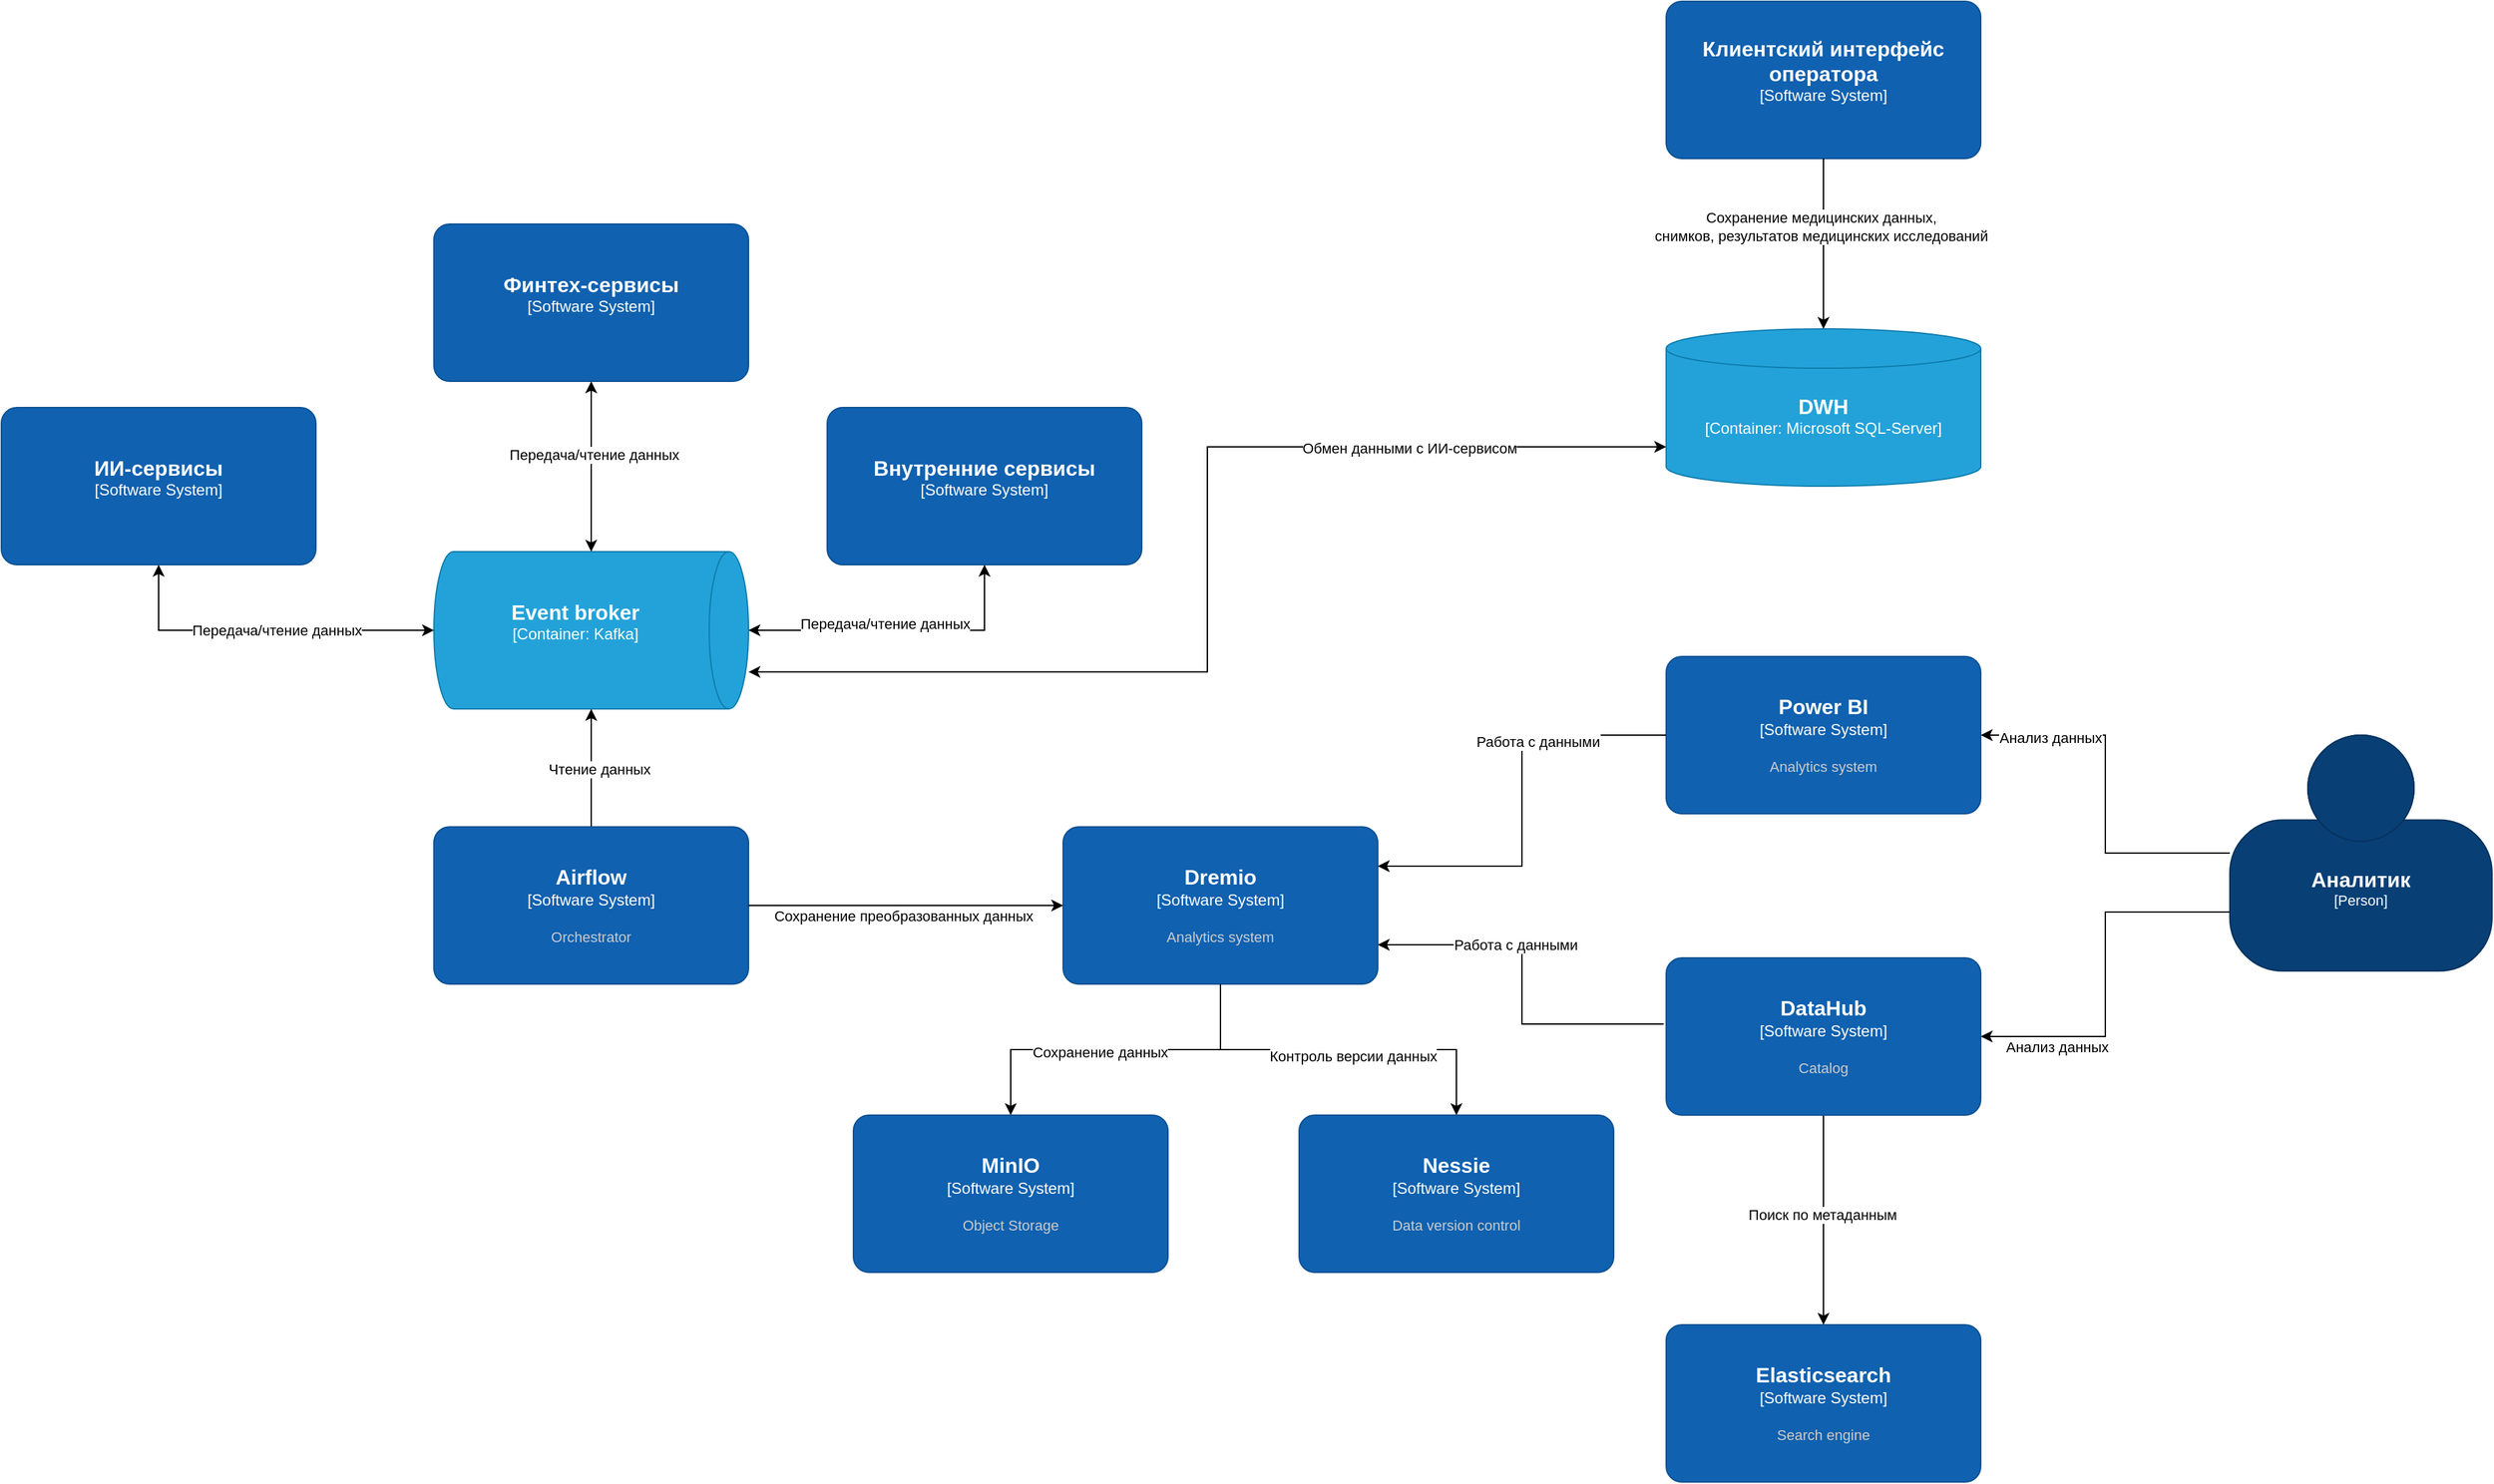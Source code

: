 <mxfile version="28.0.6">
  <diagram name="Страница — 1" id="T3AP19PCxv1rZyl1O3lQ">
    <mxGraphModel dx="2084" dy="1460" grid="1" gridSize="10" guides="1" tooltips="1" connect="1" arrows="1" fold="1" page="1" pageScale="1" pageWidth="827" pageHeight="1169" math="0" shadow="0">
      <root>
        <mxCell id="0" />
        <mxCell id="1" parent="0" />
        <mxCell id="5ApKOvCeLsN2I7r1AfKx-31" style="edgeStyle=orthogonalEdgeStyle;rounded=0;orthogonalLoop=1;jettySize=auto;html=1;exitX=0;exitY=0.5;exitDx=0;exitDy=0;exitPerimeter=0;" parent="1" source="5ApKOvCeLsN2I7r1AfKx-1" target="5ApKOvCeLsN2I7r1AfKx-11" edge="1">
          <mxGeometry relative="1" as="geometry" />
        </mxCell>
        <mxCell id="5ApKOvCeLsN2I7r1AfKx-46" value="Анализ данных" style="edgeLabel;html=1;align=center;verticalAlign=middle;resizable=0;points=[];" parent="5ApKOvCeLsN2I7r1AfKx-31" vertex="1" connectable="0">
          <mxGeometry x="0.627" y="2" relative="1" as="geometry">
            <mxPoint x="1" as="offset" />
          </mxGeometry>
        </mxCell>
        <object placeholders="1" c4Name="Аналитик" c4Type="Person" c4Description="" label="&lt;font style=&quot;font-size: 16px&quot;&gt;&lt;b&gt;%c4Name%&lt;/b&gt;&lt;/font&gt;&lt;div&gt;[%c4Type%]&lt;/div&gt;&lt;br&gt;&lt;div&gt;&lt;font style=&quot;font-size: 11px&quot;&gt;&lt;font color=&quot;#cccccc&quot;&gt;%c4Description%&lt;/font&gt;&lt;/div&gt;" id="5ApKOvCeLsN2I7r1AfKx-1">
          <mxCell style="html=1;fontSize=11;dashed=0;whiteSpace=wrap;fillColor=#083F75;strokeColor=#06315C;fontColor=#ffffff;shape=mxgraph.c4.person2;align=center;metaEdit=1;points=[[0.5,0,0],[1,0.5,0],[1,0.75,0],[0.75,1,0],[0.5,1,0],[0.25,1,0],[0,0.75,0],[0,0.5,0]];resizable=0;" parent="1" vertex="1">
            <mxGeometry x="1710" y="580" width="200" height="180" as="geometry" />
          </mxCell>
        </object>
        <object placeholders="1" c4Name="Dremio" c4Type="Software System" c4Description="Analytics system" label="&lt;font style=&quot;font-size: 16px&quot;&gt;&lt;b&gt;%c4Name%&lt;/b&gt;&lt;/font&gt;&lt;div&gt;[%c4Type%]&lt;/div&gt;&lt;br&gt;&lt;div&gt;&lt;font style=&quot;font-size: 11px&quot;&gt;&lt;font color=&quot;#cccccc&quot;&gt;%c4Description%&lt;/font&gt;&lt;/div&gt;" id="5ApKOvCeLsN2I7r1AfKx-2">
          <mxCell style="rounded=1;whiteSpace=wrap;html=1;labelBackgroundColor=none;fillColor=#1061B0;fontColor=#ffffff;align=center;arcSize=10;strokeColor=#0D5091;metaEdit=1;resizable=0;points=[[0.25,0,0],[0.5,0,0],[0.75,0,0],[1,0.25,0],[1,0.5,0],[1,0.75,0],[0.75,1,0],[0.5,1,0],[0.25,1,0],[0,0.75,0],[0,0.5,0],[0,0.25,0]];" parent="1" vertex="1">
            <mxGeometry x="820" y="650" width="240" height="120" as="geometry" />
          </mxCell>
        </object>
        <object placeholders="1" c4Name="Event broker" c4Type="Container" c4Technology="Kafka" c4Description="" label="&lt;font style=&quot;font-size: 16px&quot;&gt;&lt;b&gt;%c4Name%&lt;/b&gt;&lt;/font&gt;&lt;div&gt;[%c4Type%:&amp;nbsp;%c4Technology%]&lt;/div&gt;&lt;br&gt;&lt;div&gt;&lt;font style=&quot;font-size: 11px&quot;&gt;&lt;font color=&quot;#E6E6E6&quot;&gt;%c4Description%&lt;/font&gt;&lt;/div&gt;" id="5ApKOvCeLsN2I7r1AfKx-3">
          <mxCell style="shape=cylinder3;size=15;direction=south;whiteSpace=wrap;html=1;boundedLbl=1;rounded=0;labelBackgroundColor=none;fillColor=#23A2D9;fontSize=12;fontColor=#ffffff;align=center;strokeColor=#0E7DAD;metaEdit=1;points=[[0.5,0,0],[1,0.25,0],[1,0.5,0],[1,0.75,0],[0.5,1,0],[0,0.75,0],[0,0.5,0],[0,0.25,0]];resizable=0;" parent="1" vertex="1">
            <mxGeometry x="340" y="440" width="240" height="120" as="geometry" />
          </mxCell>
        </object>
        <mxCell id="5ApKOvCeLsN2I7r1AfKx-16" style="edgeStyle=orthogonalEdgeStyle;rounded=0;orthogonalLoop=1;jettySize=auto;html=1;exitX=0.5;exitY=1;exitDx=0;exitDy=0;exitPerimeter=0;" parent="1" source="5ApKOvCeLsN2I7r1AfKx-5" target="5ApKOvCeLsN2I7r1AfKx-7" edge="1">
          <mxGeometry relative="1" as="geometry" />
        </mxCell>
        <mxCell id="5ApKOvCeLsN2I7r1AfKx-45" value="Поиск по метаданным" style="edgeLabel;html=1;align=center;verticalAlign=middle;resizable=0;points=[];" parent="5ApKOvCeLsN2I7r1AfKx-16" vertex="1" connectable="0">
          <mxGeometry x="-0.039" y="-1" relative="1" as="geometry">
            <mxPoint y="-1" as="offset" />
          </mxGeometry>
        </mxCell>
        <object placeholders="1" c4Name="DataHub" c4Type="Software System" c4Description="Catalog" label="&lt;font style=&quot;font-size: 16px&quot;&gt;&lt;b&gt;%c4Name%&lt;/b&gt;&lt;/font&gt;&lt;div&gt;[%c4Type%]&lt;/div&gt;&lt;br&gt;&lt;div&gt;&lt;font style=&quot;font-size: 11px&quot;&gt;&lt;font color=&quot;#cccccc&quot;&gt;%c4Description%&lt;/font&gt;&lt;/div&gt;" id="5ApKOvCeLsN2I7r1AfKx-5">
          <mxCell style="rounded=1;whiteSpace=wrap;html=1;labelBackgroundColor=none;fillColor=#1061B0;fontColor=#ffffff;align=center;arcSize=10;strokeColor=#0D5091;metaEdit=1;resizable=0;points=[[0.25,0,0],[0.5,0,0],[0.75,0,0],[1,0.25,0],[1,0.5,0],[1,0.75,0],[0.75,1,0],[0.5,1,0],[0.25,1,0],[0,0.75,0],[0,0.5,0],[0,0.25,0]];" parent="1" vertex="1">
            <mxGeometry x="1280" y="750" width="240" height="120" as="geometry" />
          </mxCell>
        </object>
        <object placeholders="1" c4Name="MinIO" c4Type="Software System" c4Description="Object Storage" label="&lt;font style=&quot;font-size: 16px&quot;&gt;&lt;b&gt;%c4Name%&lt;/b&gt;&lt;/font&gt;&lt;div&gt;[%c4Type%]&lt;/div&gt;&lt;br&gt;&lt;div&gt;&lt;font style=&quot;font-size: 11px&quot;&gt;&lt;font color=&quot;#cccccc&quot;&gt;%c4Description%&lt;/font&gt;&lt;/div&gt;" id="5ApKOvCeLsN2I7r1AfKx-6">
          <mxCell style="rounded=1;whiteSpace=wrap;html=1;labelBackgroundColor=none;fillColor=#1061B0;fontColor=#ffffff;align=center;arcSize=10;strokeColor=#0D5091;metaEdit=1;resizable=0;points=[[0.25,0,0],[0.5,0,0],[0.75,0,0],[1,0.25,0],[1,0.5,0],[1,0.75,0],[0.75,1,0],[0.5,1,0],[0.25,1,0],[0,0.75,0],[0,0.5,0],[0,0.25,0]];" parent="1" vertex="1">
            <mxGeometry x="660" y="870" width="240" height="120" as="geometry" />
          </mxCell>
        </object>
        <object placeholders="1" c4Name="Elasticsearch" c4Type="Software System" c4Description="Search engine" label="&lt;font style=&quot;font-size: 16px&quot;&gt;&lt;b&gt;%c4Name%&lt;/b&gt;&lt;/font&gt;&lt;div&gt;[%c4Type%]&lt;/div&gt;&lt;br&gt;&lt;div&gt;&lt;font style=&quot;font-size: 11px&quot;&gt;&lt;font color=&quot;#cccccc&quot;&gt;%c4Description%&lt;/font&gt;&lt;/div&gt;" id="5ApKOvCeLsN2I7r1AfKx-7">
          <mxCell style="rounded=1;whiteSpace=wrap;html=1;labelBackgroundColor=none;fillColor=#1061B0;fontColor=#ffffff;align=center;arcSize=10;strokeColor=#0D5091;metaEdit=1;resizable=0;points=[[0.25,0,0],[0.5,0,0],[0.75,0,0],[1,0.25,0],[1,0.5,0],[1,0.75,0],[0.75,1,0],[0.5,1,0],[0.25,1,0],[0,0.75,0],[0,0.5,0],[0,0.25,0]];" parent="1" vertex="1">
            <mxGeometry x="1280" y="1030" width="240" height="120" as="geometry" />
          </mxCell>
        </object>
        <object placeholders="1" c4Name="Nessie" c4Type="Software System" c4Description="Data version control" label="&lt;font style=&quot;font-size: 16px&quot;&gt;&lt;b&gt;%c4Name%&lt;/b&gt;&lt;/font&gt;&lt;div&gt;[%c4Type%]&lt;/div&gt;&lt;br&gt;&lt;div&gt;&lt;font style=&quot;font-size: 11px&quot;&gt;&lt;font color=&quot;#cccccc&quot;&gt;%c4Description%&lt;/font&gt;&lt;/div&gt;" id="5ApKOvCeLsN2I7r1AfKx-8">
          <mxCell style="rounded=1;whiteSpace=wrap;html=1;labelBackgroundColor=none;fillColor=#1061B0;fontColor=#ffffff;align=center;arcSize=10;strokeColor=#0D5091;metaEdit=1;resizable=0;points=[[0.25,0,0],[0.5,0,0],[0.75,0,0],[1,0.25,0],[1,0.5,0],[1,0.75,0],[0.75,1,0],[0.5,1,0],[0.25,1,0],[0,0.75,0],[0,0.5,0],[0,0.25,0]];" parent="1" vertex="1">
            <mxGeometry x="1000" y="870" width="240" height="120" as="geometry" />
          </mxCell>
        </object>
        <mxCell id="5ApKOvCeLsN2I7r1AfKx-21" style="edgeStyle=orthogonalEdgeStyle;rounded=0;orthogonalLoop=1;jettySize=auto;html=1;exitX=0.5;exitY=0;exitDx=0;exitDy=0;exitPerimeter=0;" parent="1" source="5ApKOvCeLsN2I7r1AfKx-10" target="5ApKOvCeLsN2I7r1AfKx-3" edge="1">
          <mxGeometry relative="1" as="geometry" />
        </mxCell>
        <mxCell id="5ApKOvCeLsN2I7r1AfKx-38" value="Чтение данных" style="edgeLabel;html=1;align=center;verticalAlign=middle;resizable=0;points=[];" parent="5ApKOvCeLsN2I7r1AfKx-21" vertex="1" connectable="0">
          <mxGeometry x="-0.042" y="-6" relative="1" as="geometry">
            <mxPoint y="-1" as="offset" />
          </mxGeometry>
        </mxCell>
        <object placeholders="1" c4Name="Airflow" c4Type="Software System" c4Description="Orchestrator" label="&lt;font style=&quot;font-size: 16px&quot;&gt;&lt;b&gt;%c4Name%&lt;/b&gt;&lt;/font&gt;&lt;div&gt;[%c4Type%]&lt;/div&gt;&lt;br&gt;&lt;div&gt;&lt;font style=&quot;font-size: 11px&quot;&gt;&lt;font color=&quot;#cccccc&quot;&gt;%c4Description%&lt;/font&gt;&lt;/div&gt;" id="5ApKOvCeLsN2I7r1AfKx-10">
          <mxCell style="rounded=1;whiteSpace=wrap;html=1;labelBackgroundColor=none;fillColor=#1061B0;fontColor=#ffffff;align=center;arcSize=10;strokeColor=#0D5091;metaEdit=1;resizable=0;points=[[0.25,0,0],[0.5,0,0],[0.75,0,0],[1,0.25,0],[1,0.5,0],[1,0.75,0],[0.75,1,0],[0.5,1,0],[0.25,1,0],[0,0.75,0],[0,0.5,0],[0,0.25,0]];" parent="1" vertex="1">
            <mxGeometry x="340" y="650" width="240" height="120" as="geometry" />
          </mxCell>
        </object>
        <object placeholders="1" c4Name="Power BI" c4Type="Software System" c4Description="Analytics system" label="&lt;font style=&quot;font-size: 16px&quot;&gt;&lt;b&gt;%c4Name%&lt;/b&gt;&lt;/font&gt;&lt;div&gt;[%c4Type%]&lt;/div&gt;&lt;br&gt;&lt;div&gt;&lt;font style=&quot;font-size: 11px&quot;&gt;&lt;font color=&quot;#cccccc&quot;&gt;%c4Description%&lt;/font&gt;&lt;/div&gt;" id="5ApKOvCeLsN2I7r1AfKx-11">
          <mxCell style="rounded=1;whiteSpace=wrap;html=1;labelBackgroundColor=none;fillColor=#1061B0;fontColor=#ffffff;align=center;arcSize=10;strokeColor=#0D5091;metaEdit=1;resizable=0;points=[[0.25,0,0],[0.5,0,0],[0.75,0,0],[1,0.25,0],[1,0.5,0],[1,0.75,0],[0.75,1,0],[0.5,1,0],[0.25,1,0],[0,0.75,0],[0,0.5,0],[0,0.25,0]];" parent="1" vertex="1">
            <mxGeometry x="1280" y="520" width="240" height="120" as="geometry" />
          </mxCell>
        </object>
        <mxCell id="P6FeoYEV_qHj8rxgflAO-8" style="edgeStyle=orthogonalEdgeStyle;rounded=0;orthogonalLoop=1;jettySize=auto;html=1;exitX=0.5;exitY=1;exitDx=0;exitDy=0;exitPerimeter=0;startArrow=classic;startFill=1;" parent="1" source="5ApKOvCeLsN2I7r1AfKx-12" target="5ApKOvCeLsN2I7r1AfKx-3" edge="1">
          <mxGeometry relative="1" as="geometry" />
        </mxCell>
        <mxCell id="P6FeoYEV_qHj8rxgflAO-13" value="Передача/чтение данных" style="edgeLabel;html=1;align=center;verticalAlign=middle;resizable=0;points=[];" parent="P6FeoYEV_qHj8rxgflAO-8" vertex="1" connectable="0">
          <mxGeometry x="-0.292" y="-3" relative="1" as="geometry">
            <mxPoint x="48" y="-3" as="offset" />
          </mxGeometry>
        </mxCell>
        <object placeholders="1" c4Name="ИИ-сервисы" c4Type="Software System" c4Description="" label="&lt;font style=&quot;font-size: 16px&quot;&gt;&lt;b&gt;%c4Name%&lt;/b&gt;&lt;/font&gt;&lt;div&gt;[%c4Type%]&lt;/div&gt;&lt;br&gt;&lt;div&gt;&lt;font style=&quot;font-size: 11px&quot;&gt;&lt;font color=&quot;#cccccc&quot;&gt;%c4Description%&lt;/font&gt;&lt;/div&gt;" id="5ApKOvCeLsN2I7r1AfKx-12">
          <mxCell style="rounded=1;whiteSpace=wrap;html=1;labelBackgroundColor=none;fillColor=#1061B0;fontColor=#ffffff;align=center;arcSize=10;strokeColor=#0D5091;metaEdit=1;resizable=0;points=[[0.25,0,0],[0.5,0,0],[0.75,0,0],[1,0.25,0],[1,0.5,0],[1,0.75,0],[0.75,1,0],[0.5,1,0],[0.25,1,0],[0,0.75,0],[0,0.5,0],[0,0.25,0]];" parent="1" vertex="1">
            <mxGeometry x="10" y="330" width="240" height="120" as="geometry" />
          </mxCell>
        </object>
        <object placeholders="1" c4Name="Финтех-сервисы" c4Type="Software System" c4Description="" label="&lt;font style=&quot;font-size: 16px&quot;&gt;&lt;b&gt;%c4Name%&lt;/b&gt;&lt;/font&gt;&lt;div&gt;[%c4Type%]&lt;/div&gt;&lt;br&gt;&lt;div&gt;&lt;font style=&quot;font-size: 11px&quot;&gt;&lt;font color=&quot;#cccccc&quot;&gt;%c4Description%&lt;/font&gt;&lt;/div&gt;" id="5ApKOvCeLsN2I7r1AfKx-13">
          <mxCell style="rounded=1;whiteSpace=wrap;html=1;labelBackgroundColor=none;fillColor=#1061B0;fontColor=#ffffff;align=center;arcSize=10;strokeColor=#0D5091;metaEdit=1;resizable=0;points=[[0.25,0,0],[0.5,0,0],[0.75,0,0],[1,0.25,0],[1,0.5,0],[1,0.75,0],[0.75,1,0],[0.5,1,0],[0.25,1,0],[0,0.75,0],[0,0.5,0],[0,0.25,0]];" parent="1" vertex="1">
            <mxGeometry x="340" y="190" width="240" height="120" as="geometry" />
          </mxCell>
        </object>
        <object placeholders="1" c4Name="Внутренние сервисы" c4Type="Software System" c4Description="" label="&lt;font style=&quot;font-size: 16px&quot;&gt;&lt;b&gt;%c4Name%&lt;/b&gt;&lt;/font&gt;&lt;div&gt;[%c4Type%]&lt;/div&gt;&lt;br&gt;&lt;div&gt;&lt;font style=&quot;font-size: 11px&quot;&gt;&lt;font color=&quot;#cccccc&quot;&gt;%c4Description%&lt;/font&gt;&lt;/div&gt;" id="5ApKOvCeLsN2I7r1AfKx-14">
          <mxCell style="rounded=1;whiteSpace=wrap;html=1;labelBackgroundColor=none;fillColor=#1061B0;fontColor=#ffffff;align=center;arcSize=10;strokeColor=#0D5091;metaEdit=1;resizable=0;points=[[0.25,0,0],[0.5,0,0],[0.75,0,0],[1,0.25,0],[1,0.5,0],[1,0.75,0],[0.75,1,0],[0.5,1,0],[0.25,1,0],[0,0.75,0],[0,0.5,0],[0,0.25,0]];" parent="1" vertex="1">
            <mxGeometry x="640" y="330" width="240" height="120" as="geometry" />
          </mxCell>
        </object>
        <mxCell id="5ApKOvCeLsN2I7r1AfKx-26" style="edgeStyle=orthogonalEdgeStyle;rounded=0;orthogonalLoop=1;jettySize=auto;html=1;exitX=1;exitY=0.5;exitDx=0;exitDy=0;exitPerimeter=0;entryX=0;entryY=0.5;entryDx=0;entryDy=0;entryPerimeter=0;" parent="1" source="5ApKOvCeLsN2I7r1AfKx-10" target="5ApKOvCeLsN2I7r1AfKx-2" edge="1">
          <mxGeometry relative="1" as="geometry" />
        </mxCell>
        <mxCell id="5ApKOvCeLsN2I7r1AfKx-39" value="Сохранение преобразованных данных" style="edgeLabel;html=1;align=center;verticalAlign=middle;resizable=0;points=[];" parent="5ApKOvCeLsN2I7r1AfKx-26" vertex="1" connectable="0">
          <mxGeometry x="-0.028" y="-8" relative="1" as="geometry">
            <mxPoint x="1" as="offset" />
          </mxGeometry>
        </mxCell>
        <mxCell id="5ApKOvCeLsN2I7r1AfKx-27" style="edgeStyle=orthogonalEdgeStyle;rounded=0;orthogonalLoop=1;jettySize=auto;html=1;exitX=0.5;exitY=1;exitDx=0;exitDy=0;exitPerimeter=0;entryX=0.5;entryY=0;entryDx=0;entryDy=0;entryPerimeter=0;" parent="1" source="5ApKOvCeLsN2I7r1AfKx-2" target="5ApKOvCeLsN2I7r1AfKx-6" edge="1">
          <mxGeometry relative="1" as="geometry" />
        </mxCell>
        <mxCell id="5ApKOvCeLsN2I7r1AfKx-40" value="Сохранение данных" style="edgeLabel;html=1;align=center;verticalAlign=middle;resizable=0;points=[];" parent="5ApKOvCeLsN2I7r1AfKx-27" vertex="1" connectable="0">
          <mxGeometry x="0.094" y="2" relative="1" as="geometry">
            <mxPoint as="offset" />
          </mxGeometry>
        </mxCell>
        <mxCell id="5ApKOvCeLsN2I7r1AfKx-28" style="edgeStyle=orthogonalEdgeStyle;rounded=0;orthogonalLoop=1;jettySize=auto;html=1;exitX=0.5;exitY=1;exitDx=0;exitDy=0;exitPerimeter=0;entryX=0.5;entryY=0;entryDx=0;entryDy=0;entryPerimeter=0;" parent="1" source="5ApKOvCeLsN2I7r1AfKx-2" target="5ApKOvCeLsN2I7r1AfKx-8" edge="1">
          <mxGeometry relative="1" as="geometry" />
        </mxCell>
        <mxCell id="5ApKOvCeLsN2I7r1AfKx-41" value="Контроль версии данных" style="edgeLabel;html=1;align=center;verticalAlign=middle;resizable=0;points=[];" parent="5ApKOvCeLsN2I7r1AfKx-28" vertex="1" connectable="0">
          <mxGeometry x="0.079" y="-5" relative="1" as="geometry">
            <mxPoint as="offset" />
          </mxGeometry>
        </mxCell>
        <mxCell id="5ApKOvCeLsN2I7r1AfKx-29" style="edgeStyle=orthogonalEdgeStyle;rounded=0;orthogonalLoop=1;jettySize=auto;html=1;exitX=1;exitY=0.25;exitDx=0;exitDy=0;exitPerimeter=0;entryX=0;entryY=0.5;entryDx=0;entryDy=0;entryPerimeter=0;startArrow=classic;startFill=1;endArrow=none;endFill=0;" parent="1" source="5ApKOvCeLsN2I7r1AfKx-2" target="5ApKOvCeLsN2I7r1AfKx-11" edge="1">
          <mxGeometry relative="1" as="geometry" />
        </mxCell>
        <mxCell id="5ApKOvCeLsN2I7r1AfKx-43" value="Работа с данными" style="edgeLabel;html=1;align=center;verticalAlign=middle;resizable=0;points=[];" parent="5ApKOvCeLsN2I7r1AfKx-29" vertex="1" connectable="0">
          <mxGeometry x="0.382" y="-5" relative="1" as="geometry">
            <mxPoint x="1" as="offset" />
          </mxGeometry>
        </mxCell>
        <mxCell id="5ApKOvCeLsN2I7r1AfKx-30" style="edgeStyle=orthogonalEdgeStyle;rounded=0;orthogonalLoop=1;jettySize=auto;html=1;exitX=1;exitY=0.75;exitDx=0;exitDy=0;exitPerimeter=0;entryX=-0.008;entryY=0.421;entryDx=0;entryDy=0;entryPerimeter=0;startArrow=classic;startFill=1;endArrow=none;endFill=0;" parent="1" source="5ApKOvCeLsN2I7r1AfKx-2" target="5ApKOvCeLsN2I7r1AfKx-5" edge="1">
          <mxGeometry relative="1" as="geometry" />
        </mxCell>
        <mxCell id="5ApKOvCeLsN2I7r1AfKx-44" value="Работа с данными" style="edgeLabel;html=1;align=center;verticalAlign=middle;resizable=0;points=[];" parent="5ApKOvCeLsN2I7r1AfKx-30" vertex="1" connectable="0">
          <mxGeometry x="-0.242" relative="1" as="geometry">
            <mxPoint x="-1" as="offset" />
          </mxGeometry>
        </mxCell>
        <mxCell id="5ApKOvCeLsN2I7r1AfKx-32" style="edgeStyle=orthogonalEdgeStyle;rounded=0;orthogonalLoop=1;jettySize=auto;html=1;exitX=0;exitY=0.75;exitDx=0;exitDy=0;exitPerimeter=0;entryX=1;entryY=0.5;entryDx=0;entryDy=0;entryPerimeter=0;" parent="1" source="5ApKOvCeLsN2I7r1AfKx-1" target="5ApKOvCeLsN2I7r1AfKx-5" edge="1">
          <mxGeometry relative="1" as="geometry" />
        </mxCell>
        <mxCell id="5ApKOvCeLsN2I7r1AfKx-47" value="Анализ данных" style="edgeLabel;html=1;align=center;verticalAlign=middle;resizable=0;points=[];" parent="5ApKOvCeLsN2I7r1AfKx-32" vertex="1" connectable="0">
          <mxGeometry x="0.602" y="8" relative="1" as="geometry">
            <mxPoint x="1" as="offset" />
          </mxGeometry>
        </mxCell>
        <object placeholders="1" c4Name="Клиентский интерфейс оператора" c4Type="Software System" c4Description="" label="&lt;font style=&quot;font-size: 16px&quot;&gt;&lt;b&gt;%c4Name%&lt;/b&gt;&lt;/font&gt;&lt;div&gt;[%c4Type%]&lt;/div&gt;&lt;br&gt;&lt;div&gt;&lt;font style=&quot;font-size: 11px&quot;&gt;&lt;font color=&quot;#cccccc&quot;&gt;%c4Description%&lt;/font&gt;&lt;/div&gt;" id="P6FeoYEV_qHj8rxgflAO-1">
          <mxCell style="rounded=1;whiteSpace=wrap;html=1;labelBackgroundColor=none;fillColor=#1061B0;fontColor=#ffffff;align=center;arcSize=10;strokeColor=#0D5091;metaEdit=1;resizable=0;points=[[0.25,0,0],[0.5,0,0],[0.75,0,0],[1,0.25,0],[1,0.5,0],[1,0.75,0],[0.75,1,0],[0.5,1,0],[0.25,1,0],[0,0.75,0],[0,0.5,0],[0,0.25,0]];" parent="1" vertex="1">
            <mxGeometry x="1280" y="20" width="240" height="120" as="geometry" />
          </mxCell>
        </object>
        <object placeholders="1" c4Name="DWH" c4Type="Container" c4Technology="Microsoft SQL-Server" c4Description="" label="&lt;font style=&quot;font-size: 16px&quot;&gt;&lt;b&gt;%c4Name%&lt;/b&gt;&lt;/font&gt;&lt;div&gt;[%c4Type%:&amp;nbsp;%c4Technology%]&lt;/div&gt;&lt;br&gt;&lt;div&gt;&lt;font style=&quot;font-size: 11px&quot;&gt;&lt;font color=&quot;#E6E6E6&quot;&gt;%c4Description%&lt;/font&gt;&lt;/div&gt;" id="P6FeoYEV_qHj8rxgflAO-3">
          <mxCell style="shape=cylinder3;size=15;whiteSpace=wrap;html=1;boundedLbl=1;rounded=0;labelBackgroundColor=none;fillColor=#23A2D9;fontSize=12;fontColor=#ffffff;align=center;strokeColor=#0E7DAD;metaEdit=1;points=[[0.5,0,0],[1,0.25,0],[1,0.5,0],[1,0.75,0],[0.5,1,0],[0,0.75,0],[0,0.5,0],[0,0.25,0]];resizable=0;" parent="1" vertex="1">
            <mxGeometry x="1280" y="270" width="240" height="120" as="geometry" />
          </mxCell>
        </object>
        <mxCell id="P6FeoYEV_qHj8rxgflAO-4" style="edgeStyle=orthogonalEdgeStyle;rounded=0;orthogonalLoop=1;jettySize=auto;html=1;exitX=0.5;exitY=1;exitDx=0;exitDy=0;exitPerimeter=0;entryX=0.5;entryY=0;entryDx=0;entryDy=0;entryPerimeter=0;" parent="1" source="P6FeoYEV_qHj8rxgflAO-1" target="P6FeoYEV_qHj8rxgflAO-3" edge="1">
          <mxGeometry relative="1" as="geometry" />
        </mxCell>
        <mxCell id="P6FeoYEV_qHj8rxgflAO-5" value="Сохранение медицинских данных,&lt;div&gt;снимков, результатов медицинских исследований&lt;/div&gt;" style="edgeLabel;html=1;align=center;verticalAlign=middle;resizable=0;points=[];" parent="P6FeoYEV_qHj8rxgflAO-4" vertex="1" connectable="0">
          <mxGeometry x="-0.181" y="-2" relative="1" as="geometry">
            <mxPoint y="-1" as="offset" />
          </mxGeometry>
        </mxCell>
        <mxCell id="P6FeoYEV_qHj8rxgflAO-9" style="edgeStyle=orthogonalEdgeStyle;rounded=0;orthogonalLoop=1;jettySize=auto;html=1;exitX=0.5;exitY=1;exitDx=0;exitDy=0;exitPerimeter=0;entryX=0;entryY=0.5;entryDx=0;entryDy=0;entryPerimeter=0;startArrow=classic;startFill=1;" parent="1" source="5ApKOvCeLsN2I7r1AfKx-13" target="5ApKOvCeLsN2I7r1AfKx-3" edge="1">
          <mxGeometry relative="1" as="geometry" />
        </mxCell>
        <mxCell id="P6FeoYEV_qHj8rxgflAO-11" value="Передача/чтение данных" style="edgeLabel;html=1;align=center;verticalAlign=middle;resizable=0;points=[];" parent="P6FeoYEV_qHj8rxgflAO-9" vertex="1" connectable="0">
          <mxGeometry x="-0.12" y="2" relative="1" as="geometry">
            <mxPoint y="-1" as="offset" />
          </mxGeometry>
        </mxCell>
        <mxCell id="P6FeoYEV_qHj8rxgflAO-10" style="edgeStyle=orthogonalEdgeStyle;rounded=0;orthogonalLoop=1;jettySize=auto;html=1;exitX=0.5;exitY=1;exitDx=0;exitDy=0;exitPerimeter=0;entryX=0.5;entryY=0;entryDx=0;entryDy=0;entryPerimeter=0;startArrow=classic;startFill=1;" parent="1" source="5ApKOvCeLsN2I7r1AfKx-14" target="5ApKOvCeLsN2I7r1AfKx-3" edge="1">
          <mxGeometry relative="1" as="geometry" />
        </mxCell>
        <mxCell id="P6FeoYEV_qHj8rxgflAO-12" value="Передача/чтение данных" style="edgeLabel;html=1;align=center;verticalAlign=middle;resizable=0;points=[];" parent="P6FeoYEV_qHj8rxgflAO-10" vertex="1" connectable="0">
          <mxGeometry x="0.096" y="-5" relative="1" as="geometry">
            <mxPoint as="offset" />
          </mxGeometry>
        </mxCell>
        <mxCell id="_hw0W55zxsxsNAJGsDJi-1" style="edgeStyle=orthogonalEdgeStyle;rounded=0;orthogonalLoop=1;jettySize=auto;html=1;exitX=0;exitY=0.75;exitDx=0;exitDy=0;exitPerimeter=0;entryX=0.765;entryY=0;entryDx=0;entryDy=0;entryPerimeter=0;startArrow=classic;startFill=1;" parent="1" source="P6FeoYEV_qHj8rxgflAO-3" target="5ApKOvCeLsN2I7r1AfKx-3" edge="1">
          <mxGeometry relative="1" as="geometry" />
        </mxCell>
        <mxCell id="_hw0W55zxsxsNAJGsDJi-2" value="Обмен данными с ИИ-сервисом" style="edgeLabel;html=1;align=center;verticalAlign=middle;resizable=0;points=[];" parent="_hw0W55zxsxsNAJGsDJi-1" vertex="1" connectable="0">
          <mxGeometry x="-0.55" y="1" relative="1" as="geometry">
            <mxPoint as="offset" />
          </mxGeometry>
        </mxCell>
      </root>
    </mxGraphModel>
  </diagram>
</mxfile>
